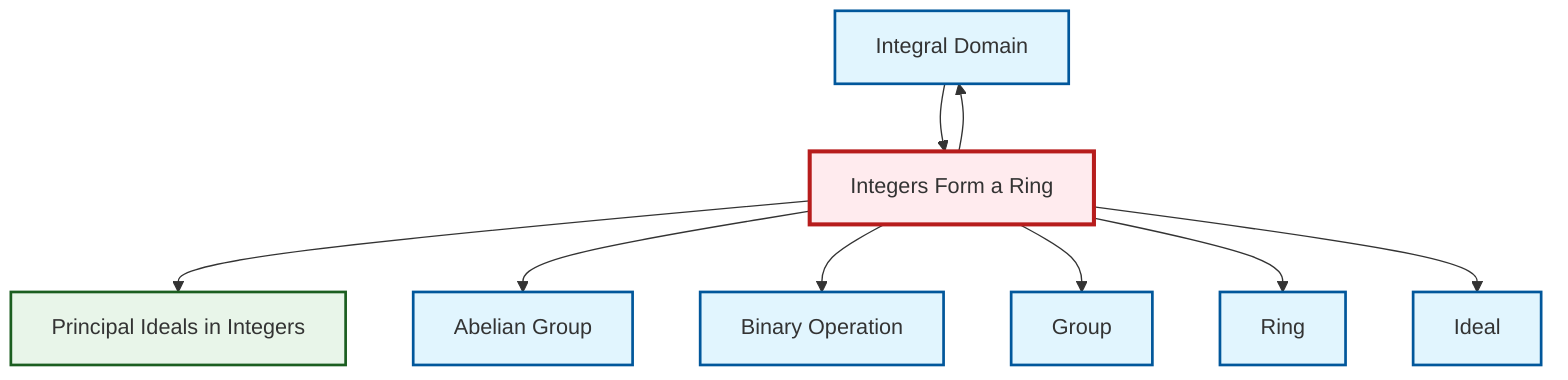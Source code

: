 graph TD
    classDef definition fill:#e1f5fe,stroke:#01579b,stroke-width:2px
    classDef theorem fill:#f3e5f5,stroke:#4a148c,stroke-width:2px
    classDef axiom fill:#fff3e0,stroke:#e65100,stroke-width:2px
    classDef example fill:#e8f5e9,stroke:#1b5e20,stroke-width:2px
    classDef current fill:#ffebee,stroke:#b71c1c,stroke-width:3px
    def-integral-domain["Integral Domain"]:::definition
    ex-integers-ring["Integers Form a Ring"]:::example
    def-group["Group"]:::definition
    def-ideal["Ideal"]:::definition
    def-ring["Ring"]:::definition
    def-abelian-group["Abelian Group"]:::definition
    ex-principal-ideal["Principal Ideals in Integers"]:::example
    def-binary-operation["Binary Operation"]:::definition
    ex-integers-ring --> ex-principal-ideal
    ex-integers-ring --> def-integral-domain
    ex-integers-ring --> def-abelian-group
    ex-integers-ring --> def-binary-operation
    ex-integers-ring --> def-group
    ex-integers-ring --> def-ring
    ex-integers-ring --> def-ideal
    def-integral-domain --> ex-integers-ring
    class ex-integers-ring current